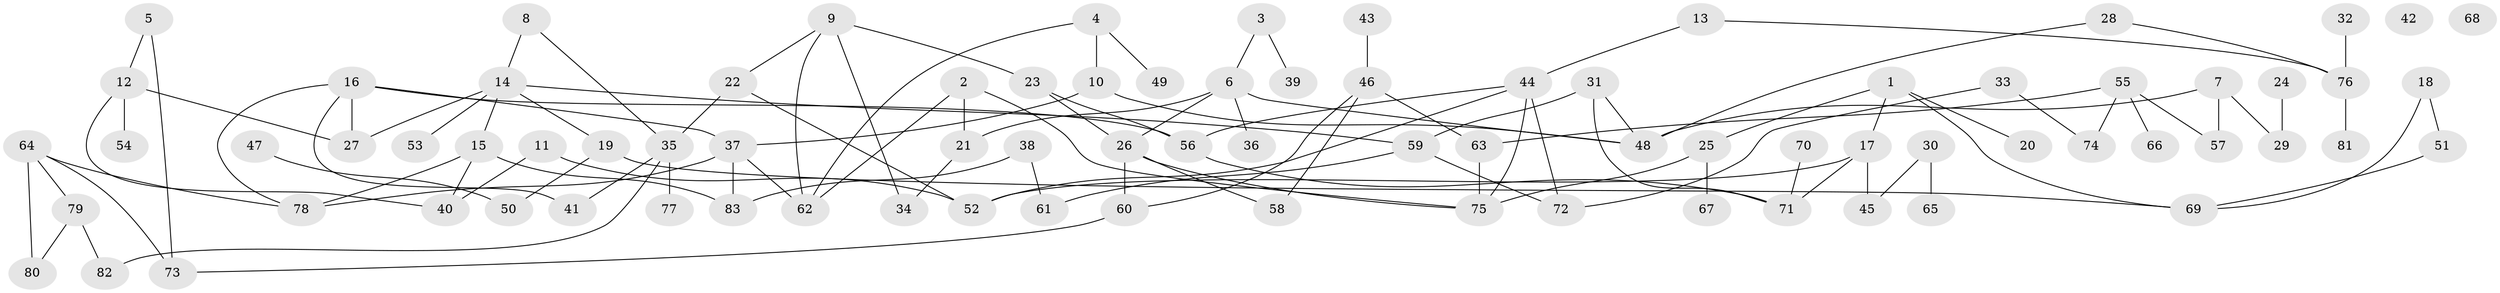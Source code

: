 // Generated by graph-tools (version 1.1) at 2025/49/03/09/25 03:49:06]
// undirected, 83 vertices, 112 edges
graph export_dot {
graph [start="1"]
  node [color=gray90,style=filled];
  1;
  2;
  3;
  4;
  5;
  6;
  7;
  8;
  9;
  10;
  11;
  12;
  13;
  14;
  15;
  16;
  17;
  18;
  19;
  20;
  21;
  22;
  23;
  24;
  25;
  26;
  27;
  28;
  29;
  30;
  31;
  32;
  33;
  34;
  35;
  36;
  37;
  38;
  39;
  40;
  41;
  42;
  43;
  44;
  45;
  46;
  47;
  48;
  49;
  50;
  51;
  52;
  53;
  54;
  55;
  56;
  57;
  58;
  59;
  60;
  61;
  62;
  63;
  64;
  65;
  66;
  67;
  68;
  69;
  70;
  71;
  72;
  73;
  74;
  75;
  76;
  77;
  78;
  79;
  80;
  81;
  82;
  83;
  1 -- 17;
  1 -- 20;
  1 -- 25;
  1 -- 69;
  2 -- 21;
  2 -- 62;
  2 -- 75;
  3 -- 6;
  3 -- 39;
  4 -- 10;
  4 -- 49;
  4 -- 62;
  5 -- 12;
  5 -- 73;
  6 -- 21;
  6 -- 26;
  6 -- 36;
  6 -- 48;
  7 -- 29;
  7 -- 48;
  7 -- 57;
  8 -- 14;
  8 -- 35;
  9 -- 22;
  9 -- 23;
  9 -- 34;
  9 -- 62;
  10 -- 37;
  10 -- 48;
  11 -- 40;
  11 -- 52;
  12 -- 27;
  12 -- 40;
  12 -- 54;
  13 -- 44;
  13 -- 76;
  14 -- 15;
  14 -- 19;
  14 -- 27;
  14 -- 53;
  14 -- 59;
  15 -- 40;
  15 -- 78;
  15 -- 83;
  16 -- 27;
  16 -- 37;
  16 -- 41;
  16 -- 56;
  16 -- 78;
  17 -- 45;
  17 -- 52;
  17 -- 71;
  18 -- 51;
  18 -- 69;
  19 -- 50;
  19 -- 69;
  21 -- 34;
  22 -- 35;
  22 -- 52;
  23 -- 26;
  23 -- 56;
  24 -- 29;
  25 -- 67;
  25 -- 75;
  26 -- 58;
  26 -- 60;
  26 -- 75;
  28 -- 48;
  28 -- 76;
  30 -- 45;
  30 -- 65;
  31 -- 48;
  31 -- 59;
  31 -- 71;
  32 -- 76;
  33 -- 72;
  33 -- 74;
  35 -- 41;
  35 -- 77;
  35 -- 82;
  37 -- 62;
  37 -- 78;
  37 -- 83;
  38 -- 61;
  38 -- 83;
  43 -- 46;
  44 -- 52;
  44 -- 56;
  44 -- 72;
  44 -- 75;
  46 -- 58;
  46 -- 60;
  46 -- 63;
  47 -- 50;
  51 -- 69;
  55 -- 57;
  55 -- 63;
  55 -- 66;
  55 -- 74;
  56 -- 71;
  59 -- 61;
  59 -- 72;
  60 -- 73;
  63 -- 75;
  64 -- 73;
  64 -- 78;
  64 -- 79;
  64 -- 80;
  70 -- 71;
  76 -- 81;
  79 -- 80;
  79 -- 82;
}
